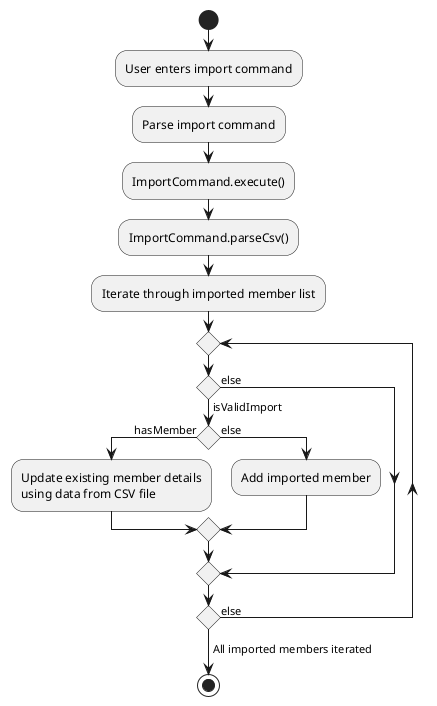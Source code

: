 @startuml

start
:User enters import command;
:Parse import command;
:ImportCommand.execute();
:ImportCommand.parseCsv();
:Iterate through imported member list;
repeat
    if () then (isValidImport)
        if () then (hasMember)
            :Update existing member details
            using data from CSV file;
        else (else)
            :Add imported member;
        endif
    else (else)
    endif
repeat while () is (else)
-> All imported members iterated;
stop

@enduml
